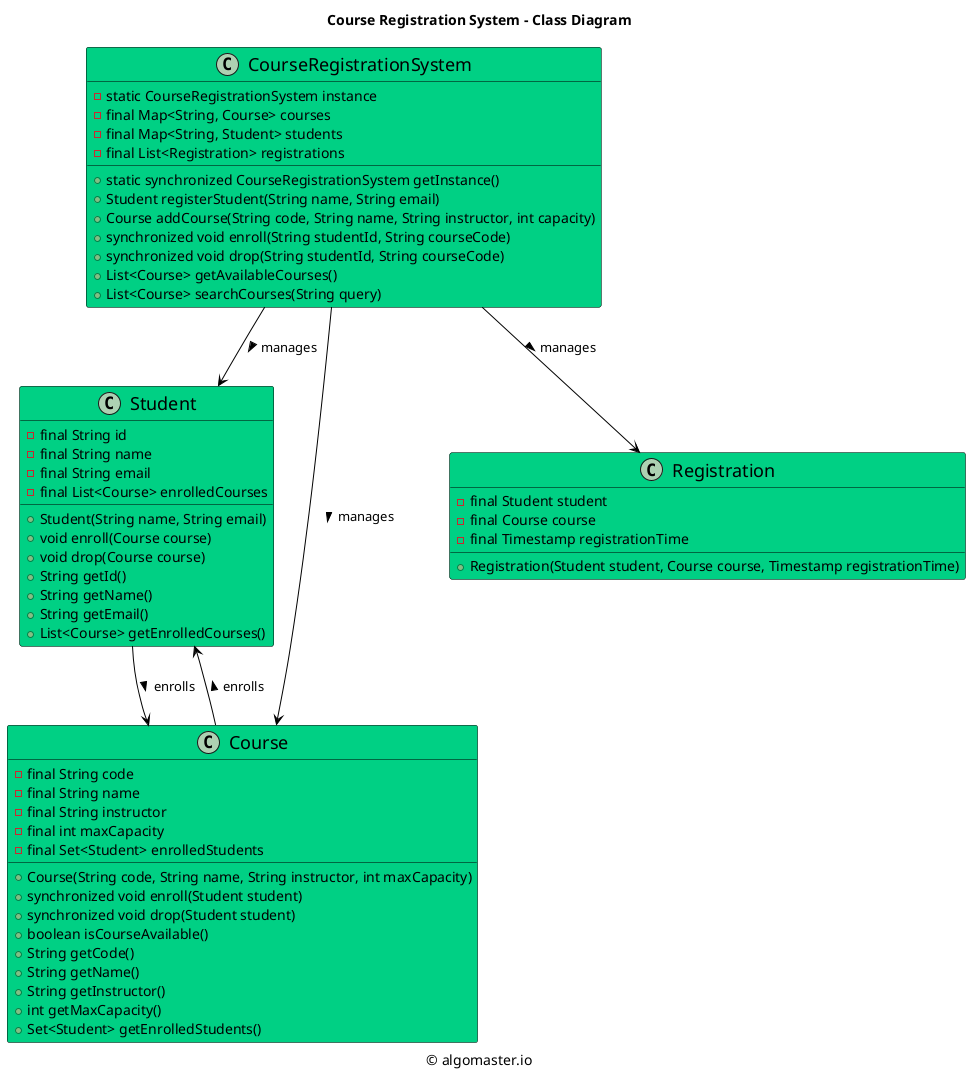 ```plantuml
@startuml

title Course Registration System - Class Diagram

caption © algomaster.io

skinparam backgroundColor white
skinparam wrapWidth 500

skinparam class {
  BackgroundColor #00D084
  BorderColor black
  ArrowColor black
  FontSize 18
}

class CourseRegistrationSystem {
    - static CourseRegistrationSystem instance
    - final Map<String, Course> courses
    - final Map<String, Student> students
    - final List<Registration> registrations
    + static synchronized CourseRegistrationSystem getInstance()
    + Student registerStudent(String name, String email)
    + Course addCourse(String code, String name, String instructor, int capacity)
    + synchronized void enroll(String studentId, String courseCode)
    + synchronized void drop(String studentId, String courseCode)
    + List<Course> getAvailableCourses()
    + List<Course> searchCourses(String query)
}

class Student {
    - final String id
    - final String name
    - final String email
    - final List<Course> enrolledCourses
    + Student(String name, String email)
    + void enroll(Course course)
    + void drop(Course course)
    + String getId()
    + String getName()
    + String getEmail()
    + List<Course> getEnrolledCourses()
}

class Course {
    - final String code
    - final String name
    - final String instructor
    - final int maxCapacity
    - final Set<Student> enrolledStudents
    + Course(String code, String name, String instructor, int maxCapacity)
    + synchronized void enroll(Student student)
    + synchronized void drop(Student student)
    + boolean isCourseAvailable()
    + String getCode()
    + String getName()
    + String getInstructor()
    + int getMaxCapacity()
    + Set<Student> getEnrolledStudents()
}

class Registration {
    - final Student student
    - final Course course
    - final Timestamp registrationTime
    + Registration(Student student, Course course, Timestamp registrationTime)
}

CourseRegistrationSystem --> Student: manages >
CourseRegistrationSystem --> Course: manages >
CourseRegistrationSystem --> Registration: manages >
Course --> Student: enrolls >
Student --> Course: enrolls >

@enduml
```